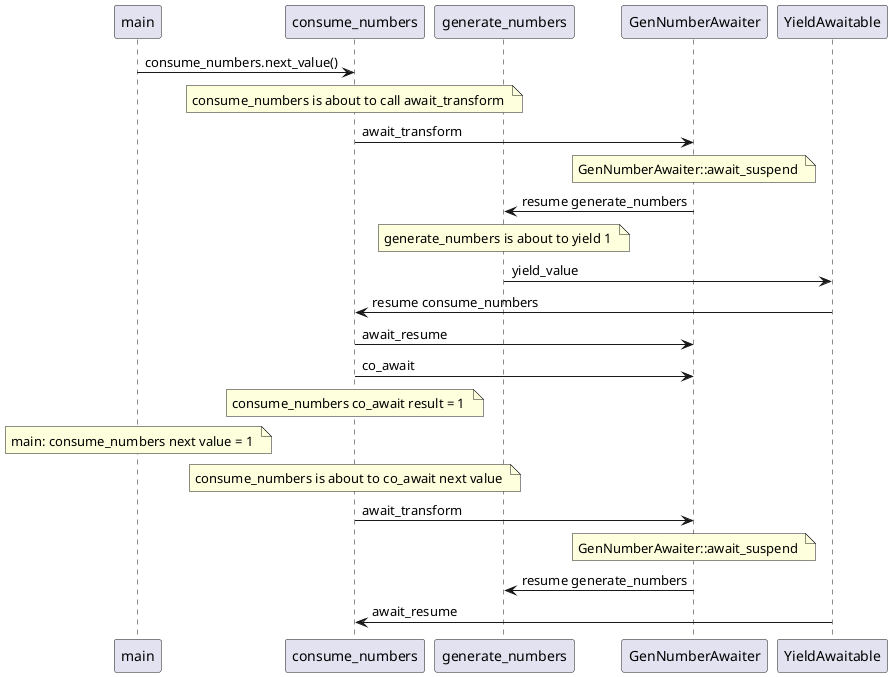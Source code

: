 @startuml
participant main
participant consume_numbers
participant generate_numbers
participant GenNumberAwaiter
participant YieldAwaitable
main -> consume_numbers : consume_numbers.next_value()
note over consume_numbers
consume_numbers is about to call await_transform 
end note

consume_numbers -> GenNumberAwaiter : await_transform
note over GenNumberAwaiter
GenNumberAwaiter::await_suspend 
end note

GenNumberAwaiter -> generate_numbers : resume generate_numbers
note over generate_numbers
generate_numbers is about to yield 1 
end note

generate_numbers -> YieldAwaitable : yield_value
YieldAwaitable -> consume_numbers : resume consume_numbers
consume_numbers -> GenNumberAwaiter : await_resume
consume_numbers -> GenNumberAwaiter : co_await
note over consume_numbers
consume_numbers co_await result = 1 
end note

note over main
main: consume_numbers next value = 1 
end note

note over consume_numbers
consume_numbers is about to co_await next value 
end note

consume_numbers -> GenNumberAwaiter : await_transform
note over GenNumberAwaiter
GenNumberAwaiter::await_suspend 
end note

GenNumberAwaiter -> generate_numbers : resume generate_numbers
YieldAwaitable -> consume_numbers : await_resume
@enduml
